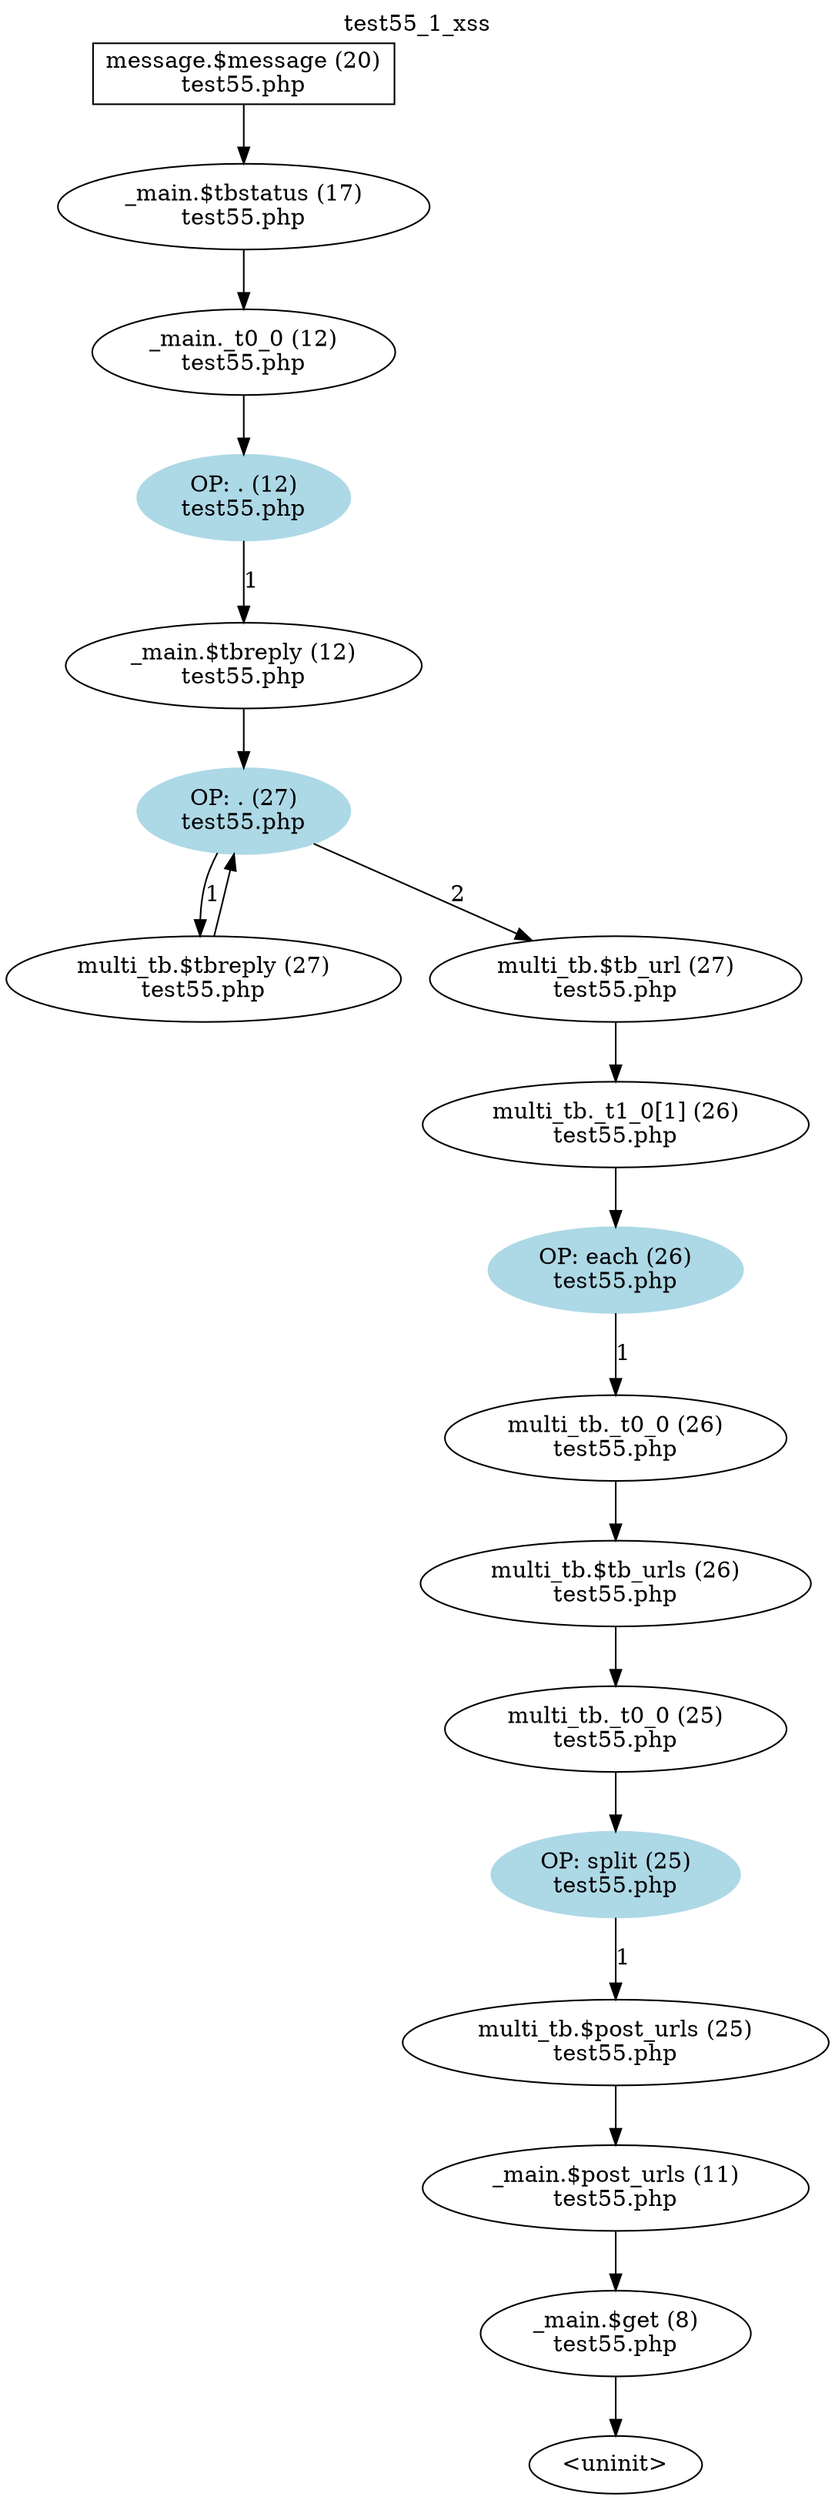 digraph cfg {
  label="test55_1_xss";
  labelloc=t;
  n1 [shape=box, label="message.$message (20)\ntest55.php"];
  n2 [shape=ellipse, label="_main.$tbstatus (17)\ntest55.php"];
  n3 [shape=ellipse, label="_main._t0_0 (12)\ntest55.php"];
  n4 [shape=ellipse, label="OP: . (12)\ntest55.php",style=filled,color=lightblue];
  n5 [shape=ellipse, label="_main.$tbreply (12)\ntest55.php"];
  n6 [shape=ellipse, label="OP: . (27)\ntest55.php",style=filled,color=lightblue];
  n7 [shape=ellipse, label="multi_tb.$tbreply (27)\ntest55.php"];
  n8 [shape=ellipse, label="multi_tb.$tb_url (27)\ntest55.php"];
  n9 [shape=ellipse, label="multi_tb._t1_0[1] (26)\ntest55.php"];
  n10 [shape=ellipse, label="OP: each (26)\ntest55.php",style=filled,color=lightblue];
  n11 [shape=ellipse, label="multi_tb._t0_0 (26)\ntest55.php"];
  n12 [shape=ellipse, label="multi_tb.$tb_urls (26)\ntest55.php"];
  n13 [shape=ellipse, label="multi_tb._t0_0 (25)\ntest55.php"];
  n14 [shape=ellipse, label="OP: split (25)\ntest55.php",style=filled,color=lightblue];
  n15 [shape=ellipse, label="multi_tb.$post_urls (25)\ntest55.php"];
  n16 [shape=ellipse, label="_main.$post_urls (11)\ntest55.php"];
  n17 [shape=ellipse, label="_main.$get (8)\ntest55.php"];
  n18 [shape=ellipse, label="<uninit>"];
  n1 -> n2;
  n10 -> n11[label="1"];
  n11 -> n12;
  n12 -> n13;
  n13 -> n14;
  n14 -> n15[label="1"];
  n15 -> n16;
  n16 -> n17;
  n17 -> n18;
  n2 -> n3;
  n3 -> n4;
  n4 -> n5[label="1"];
  n5 -> n6;
  n6 -> n7[label="1"];
  n6 -> n8[label="2"];
  n7 -> n6;
  n8 -> n9;
  n9 -> n10;
}
